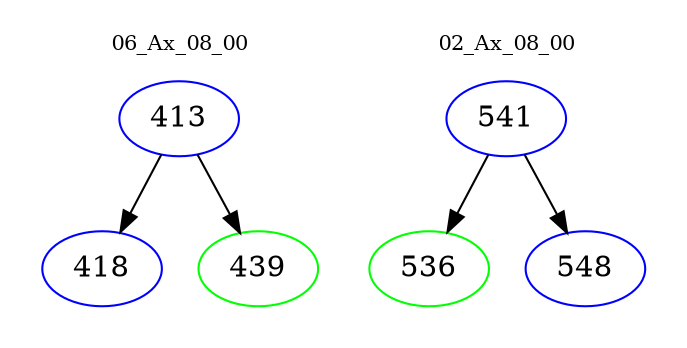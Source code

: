 digraph{
subgraph cluster_0 {
color = white
label = "06_Ax_08_00";
fontsize=10;
T0_413 [label="413", color="blue"]
T0_413 -> T0_418 [color="black"]
T0_418 [label="418", color="blue"]
T0_413 -> T0_439 [color="black"]
T0_439 [label="439", color="green"]
}
subgraph cluster_1 {
color = white
label = "02_Ax_08_00";
fontsize=10;
T1_541 [label="541", color="blue"]
T1_541 -> T1_536 [color="black"]
T1_536 [label="536", color="green"]
T1_541 -> T1_548 [color="black"]
T1_548 [label="548", color="blue"]
}
}
